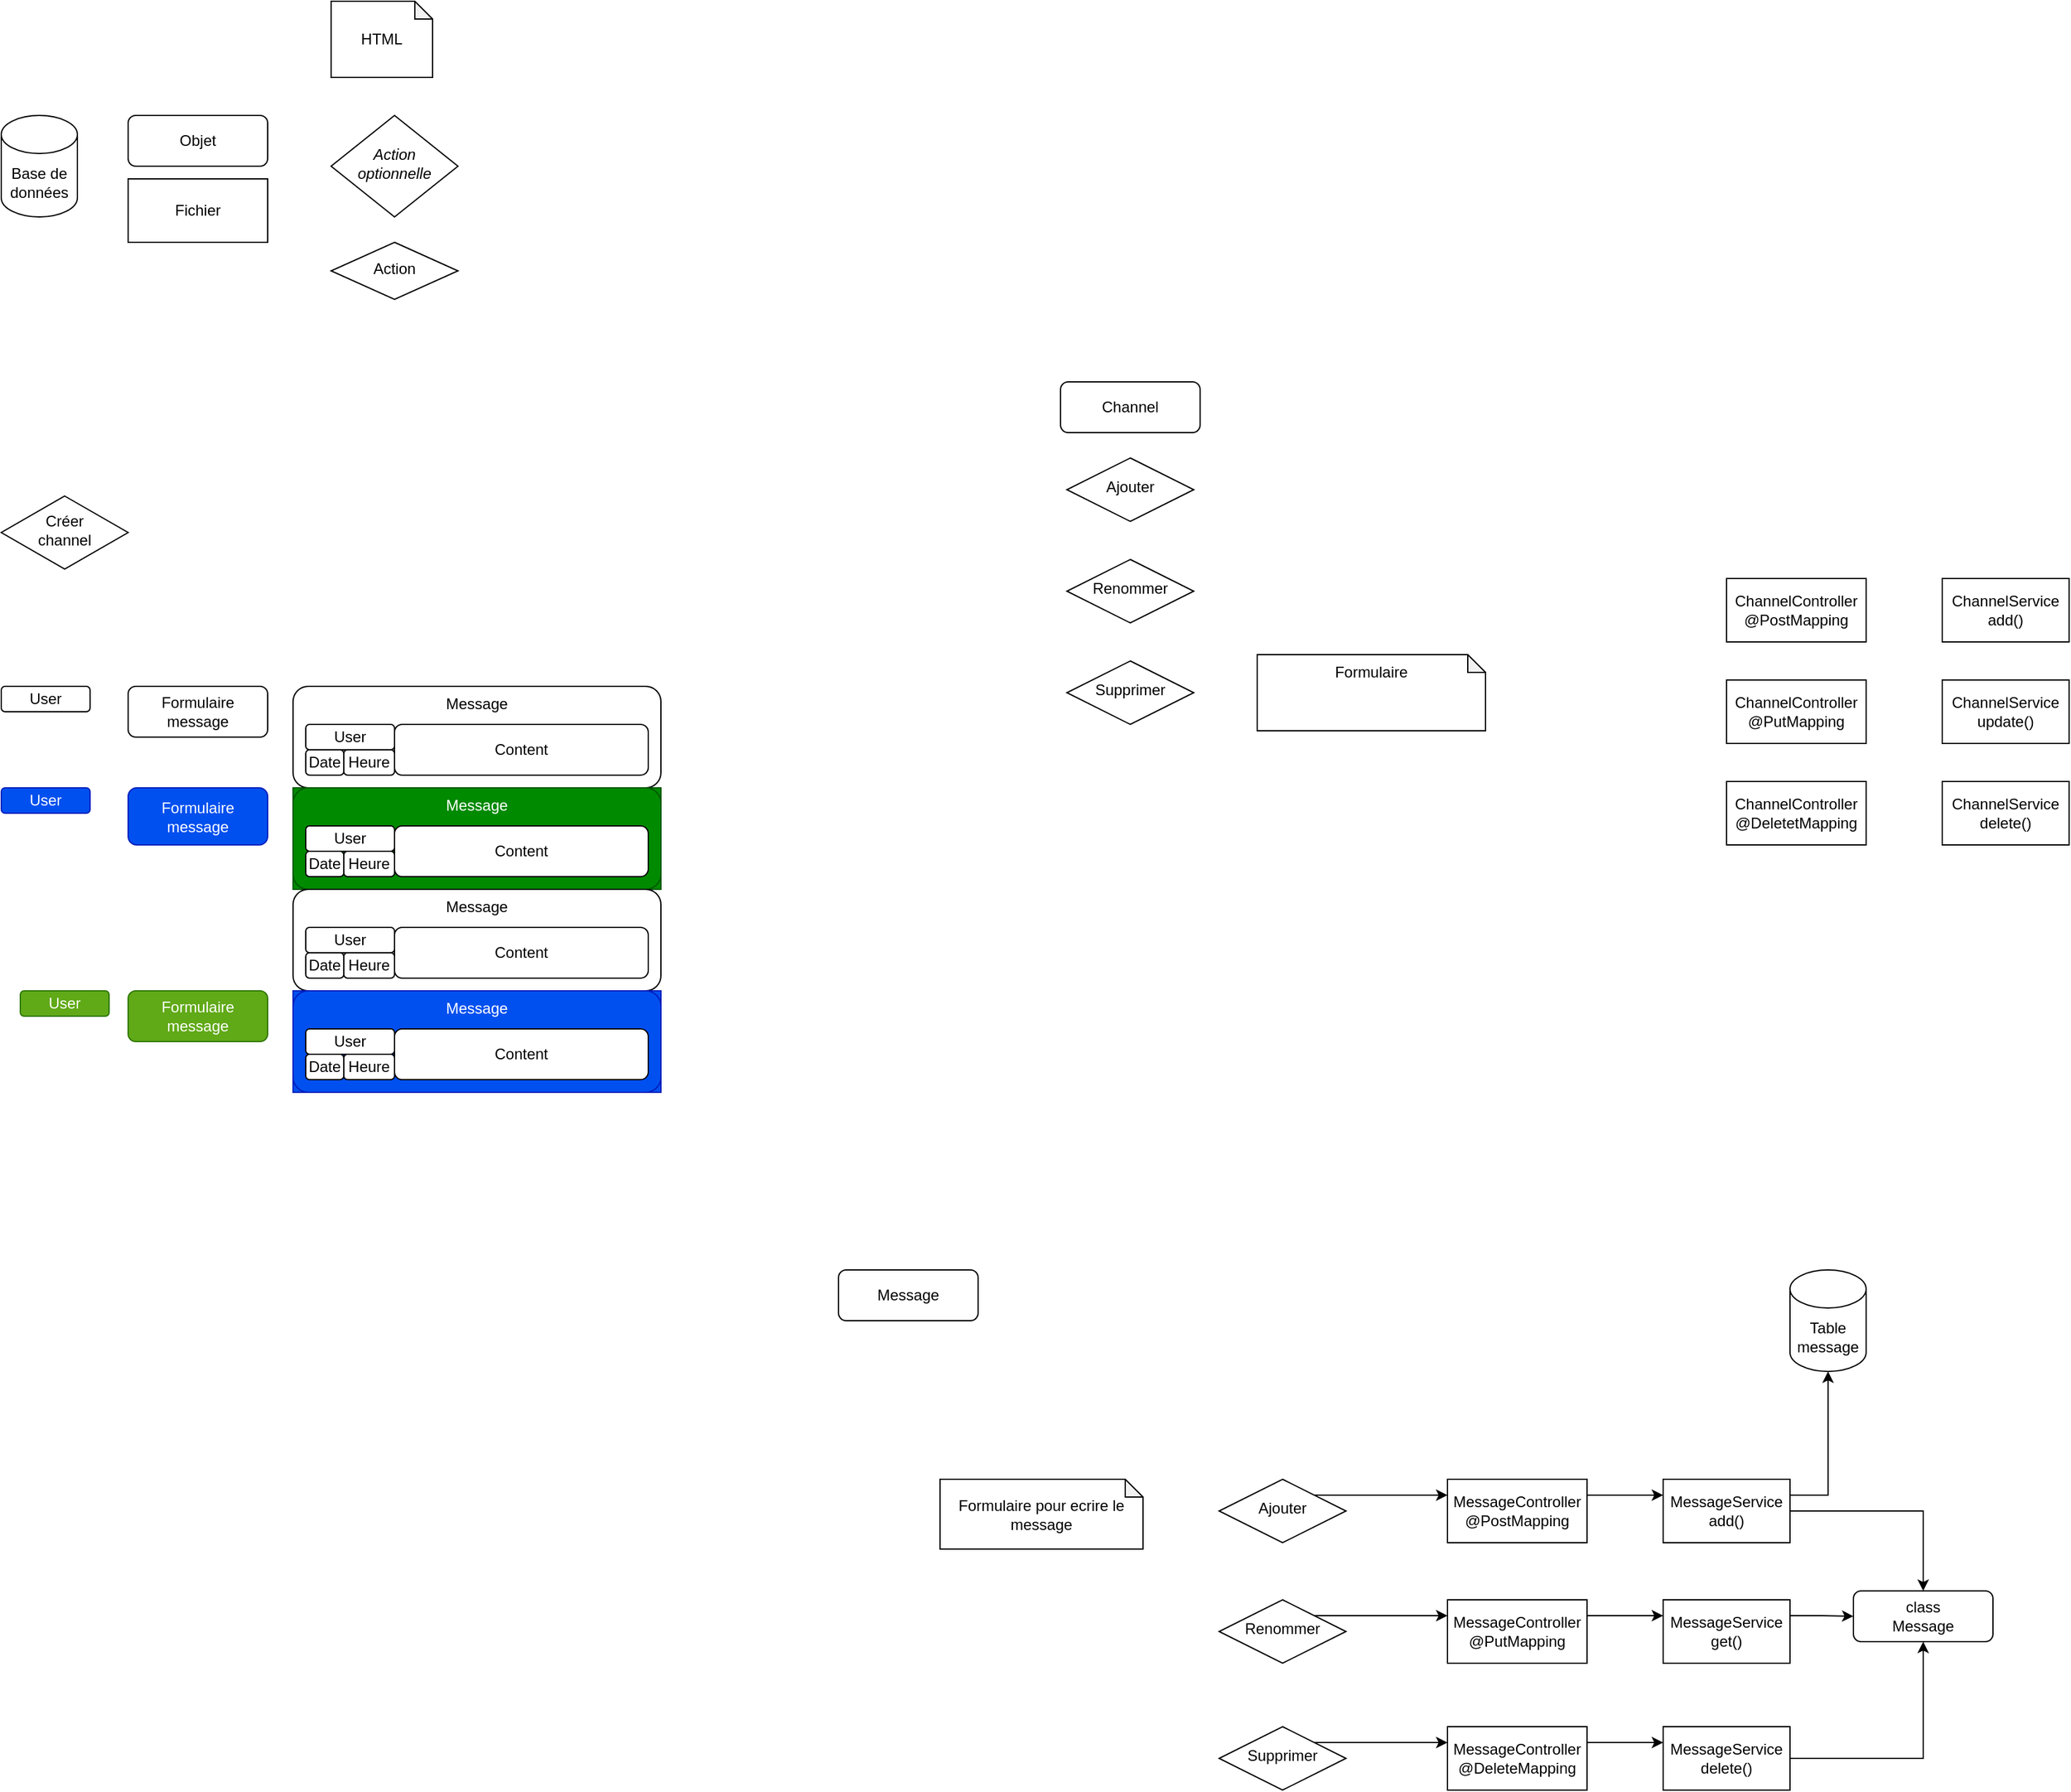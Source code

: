 <mxfile version="22.1.2" type="device">
  <diagram id="C5RBs43oDa-KdzZeNtuy" name="Page-1">
    <mxGraphModel dx="2987" dy="2421" grid="1" gridSize="10" guides="1" tooltips="1" connect="1" arrows="1" fold="1" page="1" pageScale="1" pageWidth="827" pageHeight="1169" math="0" shadow="0">
      <root>
        <mxCell id="WIyWlLk6GJQsqaUBKTNV-0" />
        <mxCell id="WIyWlLk6GJQsqaUBKTNV-1" parent="WIyWlLk6GJQsqaUBKTNV-0" />
        <mxCell id="fCYVEYt82M975vrO4vp9-27" value="Formulaire" style="shape=note;whiteSpace=wrap;html=1;backgroundOutline=1;darkOpacity=0.05;size=14;verticalAlign=top;" parent="WIyWlLk6GJQsqaUBKTNV-1" vertex="1">
          <mxGeometry x="240" y="225" width="180" height="60" as="geometry" />
        </mxCell>
        <mxCell id="WIyWlLk6GJQsqaUBKTNV-3" value="Channel" style="rounded=1;whiteSpace=wrap;html=1;fontSize=12;glass=0;strokeWidth=1;shadow=0;" parent="WIyWlLk6GJQsqaUBKTNV-1" vertex="1">
          <mxGeometry x="85" y="10" width="110" height="40" as="geometry" />
        </mxCell>
        <mxCell id="fCYVEYt82M975vrO4vp9-1" value="Ajouter" style="rhombus;whiteSpace=wrap;html=1;shadow=0;fontFamily=Helvetica;fontSize=12;align=center;strokeWidth=1;spacing=6;spacingTop=-4;" parent="WIyWlLk6GJQsqaUBKTNV-1" vertex="1">
          <mxGeometry x="90" y="70" width="100" height="50" as="geometry" />
        </mxCell>
        <mxCell id="fCYVEYt82M975vrO4vp9-3" value="Message" style="rounded=1;whiteSpace=wrap;html=1;fontSize=12;glass=0;strokeWidth=1;shadow=0;" parent="WIyWlLk6GJQsqaUBKTNV-1" vertex="1">
          <mxGeometry x="-90" y="710" width="110" height="40" as="geometry" />
        </mxCell>
        <mxCell id="fCYVEYt82M975vrO4vp9-7" value="ChannelController&lt;br&gt;@PostMapping" style="rounded=0;whiteSpace=wrap;html=1;fontSize=12;glass=0;strokeWidth=1;shadow=0;" parent="WIyWlLk6GJQsqaUBKTNV-1" vertex="1">
          <mxGeometry x="610" y="165" width="110" height="50" as="geometry" />
        </mxCell>
        <mxCell id="fCYVEYt82M975vrO4vp9-8" value="ChannelService&lt;br&gt;add()" style="rounded=0;whiteSpace=wrap;html=1;fontSize=12;glass=0;strokeWidth=1;shadow=0;" parent="WIyWlLk6GJQsqaUBKTNV-1" vertex="1">
          <mxGeometry x="780" y="165" width="100" height="50" as="geometry" />
        </mxCell>
        <mxCell id="fCYVEYt82M975vrO4vp9-14" value="Renommer" style="rhombus;whiteSpace=wrap;html=1;shadow=0;fontFamily=Helvetica;fontSize=12;align=center;strokeWidth=1;spacing=6;spacingTop=-4;" parent="WIyWlLk6GJQsqaUBKTNV-1" vertex="1">
          <mxGeometry x="90" y="150" width="100" height="50" as="geometry" />
        </mxCell>
        <mxCell id="fCYVEYt82M975vrO4vp9-15" value="Supprimer" style="rhombus;whiteSpace=wrap;html=1;shadow=0;fontFamily=Helvetica;fontSize=12;align=center;strokeWidth=1;spacing=6;spacingTop=-4;" parent="WIyWlLk6GJQsqaUBKTNV-1" vertex="1">
          <mxGeometry x="90" y="230" width="100" height="50" as="geometry" />
        </mxCell>
        <mxCell id="fCYVEYt82M975vrO4vp9-16" value="Objet" style="rounded=1;whiteSpace=wrap;html=1;fontSize=12;glass=0;strokeWidth=1;shadow=0;" parent="WIyWlLk6GJQsqaUBKTNV-1" vertex="1">
          <mxGeometry x="-650" y="-200" width="110" height="40" as="geometry" />
        </mxCell>
        <mxCell id="fCYVEYt82M975vrO4vp9-17" value="Fichier" style="rounded=0;whiteSpace=wrap;html=1;fontSize=12;glass=0;strokeWidth=1;shadow=0;" parent="WIyWlLk6GJQsqaUBKTNV-1" vertex="1">
          <mxGeometry x="-650" y="-150" width="110" height="50" as="geometry" />
        </mxCell>
        <mxCell id="fCYVEYt82M975vrO4vp9-19" value="Action optionnelle" style="rhombus;whiteSpace=wrap;html=1;shadow=0;fontFamily=Helvetica;fontSize=12;align=center;strokeWidth=1;spacing=6;spacingTop=-4;fontStyle=2" parent="WIyWlLk6GJQsqaUBKTNV-1" vertex="1">
          <mxGeometry x="-490" y="-200" width="100" height="80" as="geometry" />
        </mxCell>
        <mxCell id="fCYVEYt82M975vrO4vp9-20" value="Action" style="rhombus;whiteSpace=wrap;html=1;shadow=0;fontFamily=Helvetica;fontSize=12;align=center;strokeWidth=1;spacing=6;spacingTop=-4;" parent="WIyWlLk6GJQsqaUBKTNV-1" vertex="1">
          <mxGeometry x="-490" y="-100" width="100" height="45" as="geometry" />
        </mxCell>
        <mxCell id="p-DeDVZrh_AROveOaoDd-5" style="edgeStyle=orthogonalEdgeStyle;rounded=0;orthogonalLoop=1;jettySize=auto;html=1;exitX=1;exitY=0;exitDx=0;exitDy=0;entryX=0;entryY=0.25;entryDx=0;entryDy=0;" edge="1" parent="WIyWlLk6GJQsqaUBKTNV-1" source="fCYVEYt82M975vrO4vp9-24" target="fCYVEYt82M975vrO4vp9-61">
          <mxGeometry relative="1" as="geometry" />
        </mxCell>
        <mxCell id="fCYVEYt82M975vrO4vp9-24" value="Ajouter" style="rhombus;whiteSpace=wrap;html=1;shadow=0;fontFamily=Helvetica;fontSize=12;align=center;strokeWidth=1;spacing=6;spacingTop=-4;" parent="WIyWlLk6GJQsqaUBKTNV-1" vertex="1">
          <mxGeometry x="210" y="875" width="100" height="50" as="geometry" />
        </mxCell>
        <mxCell id="fCYVEYt82M975vrO4vp9-28" value="HTML" style="shape=note;whiteSpace=wrap;html=1;backgroundOutline=1;darkOpacity=0.05;size=14;" parent="WIyWlLk6GJQsqaUBKTNV-1" vertex="1">
          <mxGeometry x="-490" y="-290" width="80" height="60" as="geometry" />
        </mxCell>
        <mxCell id="fCYVEYt82M975vrO4vp9-33" value="ChannelService&lt;br&gt;update()" style="rounded=0;whiteSpace=wrap;html=1;fontSize=12;glass=0;strokeWidth=1;shadow=0;" parent="WIyWlLk6GJQsqaUBKTNV-1" vertex="1">
          <mxGeometry x="780" y="245" width="100" height="50" as="geometry" />
        </mxCell>
        <mxCell id="fCYVEYt82M975vrO4vp9-34" value="ChannelService&lt;br&gt;delete()" style="rounded=0;whiteSpace=wrap;html=1;fontSize=12;glass=0;strokeWidth=1;shadow=0;" parent="WIyWlLk6GJQsqaUBKTNV-1" vertex="1">
          <mxGeometry x="780" y="325" width="100" height="50" as="geometry" />
        </mxCell>
        <mxCell id="fCYVEYt82M975vrO4vp9-35" value="ChannelController&lt;br&gt;@PutMapping" style="rounded=0;whiteSpace=wrap;html=1;fontSize=12;glass=0;strokeWidth=1;shadow=0;" parent="WIyWlLk6GJQsqaUBKTNV-1" vertex="1">
          <mxGeometry x="610" y="245" width="110" height="50" as="geometry" />
        </mxCell>
        <mxCell id="fCYVEYt82M975vrO4vp9-36" value="ChannelController&lt;br&gt;@DeletetMapping" style="rounded=0;whiteSpace=wrap;html=1;fontSize=12;glass=0;strokeWidth=1;shadow=0;" parent="WIyWlLk6GJQsqaUBKTNV-1" vertex="1">
          <mxGeometry x="610" y="325" width="110" height="50" as="geometry" />
        </mxCell>
        <mxCell id="fCYVEYt82M975vrO4vp9-49" value="User" style="rounded=1;whiteSpace=wrap;html=1;fontSize=12;glass=0;strokeWidth=1;shadow=0;" parent="WIyWlLk6GJQsqaUBKTNV-1" vertex="1">
          <mxGeometry x="-750" y="250" width="70" height="20" as="geometry" />
        </mxCell>
        <mxCell id="fCYVEYt82M975vrO4vp9-50" value="User" style="rounded=1;whiteSpace=wrap;html=1;fontSize=12;glass=0;strokeWidth=1;shadow=0;fillColor=#0050ef;fontColor=#ffffff;strokeColor=#001DBC;" parent="WIyWlLk6GJQsqaUBKTNV-1" vertex="1">
          <mxGeometry x="-750" y="330" width="70" height="20" as="geometry" />
        </mxCell>
        <mxCell id="fCYVEYt82M975vrO4vp9-51" value="User" style="rounded=1;whiteSpace=wrap;html=1;fontSize=12;glass=0;strokeWidth=1;shadow=0;fillColor=#60a917;fontColor=#ffffff;strokeColor=#2D7600;" parent="WIyWlLk6GJQsqaUBKTNV-1" vertex="1">
          <mxGeometry x="-735" y="490" width="70" height="20" as="geometry" />
        </mxCell>
        <mxCell id="p-DeDVZrh_AROveOaoDd-6" style="edgeStyle=orthogonalEdgeStyle;rounded=0;orthogonalLoop=1;jettySize=auto;html=1;exitX=1;exitY=0.25;exitDx=0;exitDy=0;entryX=0;entryY=0.25;entryDx=0;entryDy=0;" edge="1" parent="WIyWlLk6GJQsqaUBKTNV-1" source="fCYVEYt82M975vrO4vp9-61" target="fCYVEYt82M975vrO4vp9-62">
          <mxGeometry relative="1" as="geometry" />
        </mxCell>
        <mxCell id="fCYVEYt82M975vrO4vp9-61" value="MessageController&lt;br&gt;@PostMapping" style="rounded=0;whiteSpace=wrap;html=1;fontSize=12;glass=0;strokeWidth=1;shadow=0;" parent="WIyWlLk6GJQsqaUBKTNV-1" vertex="1">
          <mxGeometry x="390" y="875" width="110" height="50" as="geometry" />
        </mxCell>
        <mxCell id="p-DeDVZrh_AROveOaoDd-7" style="edgeStyle=orthogonalEdgeStyle;rounded=0;orthogonalLoop=1;jettySize=auto;html=1;exitX=1;exitY=0.25;exitDx=0;exitDy=0;" edge="1" parent="WIyWlLk6GJQsqaUBKTNV-1" source="fCYVEYt82M975vrO4vp9-62" target="tl3bPKLl-0aJY7iHcNAw-0">
          <mxGeometry relative="1" as="geometry" />
        </mxCell>
        <mxCell id="p-DeDVZrh_AROveOaoDd-9" style="edgeStyle=orthogonalEdgeStyle;rounded=0;orthogonalLoop=1;jettySize=auto;html=1;exitX=1;exitY=0.5;exitDx=0;exitDy=0;entryX=0.5;entryY=0;entryDx=0;entryDy=0;" edge="1" parent="WIyWlLk6GJQsqaUBKTNV-1" source="fCYVEYt82M975vrO4vp9-62" target="p-DeDVZrh_AROveOaoDd-8">
          <mxGeometry relative="1" as="geometry" />
        </mxCell>
        <mxCell id="fCYVEYt82M975vrO4vp9-62" value="MessageService&lt;br&gt;add()" style="rounded=0;whiteSpace=wrap;html=1;fontSize=12;glass=0;strokeWidth=1;shadow=0;" parent="WIyWlLk6GJQsqaUBKTNV-1" vertex="1">
          <mxGeometry x="560" y="875" width="100" height="50" as="geometry" />
        </mxCell>
        <mxCell id="fCYVEYt82M975vrO4vp9-64" value="Formulaire pour ecrire le message" style="shape=note;whiteSpace=wrap;html=1;backgroundOutline=1;darkOpacity=0.05;size=14;" parent="WIyWlLk6GJQsqaUBKTNV-1" vertex="1">
          <mxGeometry x="-10" y="875" width="160" height="55" as="geometry" />
        </mxCell>
        <mxCell id="fCYVEYt82M975vrO4vp9-67" value="Créer&lt;br&gt;channel" style="rhombus;whiteSpace=wrap;html=1;shadow=0;fontFamily=Helvetica;fontSize=12;align=center;strokeWidth=1;spacing=6;spacingTop=-4;" parent="WIyWlLk6GJQsqaUBKTNV-1" vertex="1">
          <mxGeometry x="-750" y="100" width="100" height="57.5" as="geometry" />
        </mxCell>
        <mxCell id="fCYVEYt82M975vrO4vp9-69" value="Formulaire message" style="rounded=1;whiteSpace=wrap;html=1;fontSize=12;glass=0;strokeWidth=1;shadow=0;" parent="WIyWlLk6GJQsqaUBKTNV-1" vertex="1">
          <mxGeometry x="-650" y="250" width="110" height="40" as="geometry" />
        </mxCell>
        <mxCell id="fCYVEYt82M975vrO4vp9-70" value="Formulaire message" style="rounded=1;whiteSpace=wrap;html=1;fontSize=12;glass=0;strokeWidth=1;shadow=0;fillColor=#0050ef;fontColor=#ffffff;strokeColor=#001DBC;" parent="WIyWlLk6GJQsqaUBKTNV-1" vertex="1">
          <mxGeometry x="-650" y="330" width="110" height="45" as="geometry" />
        </mxCell>
        <mxCell id="fCYVEYt82M975vrO4vp9-71" value="Formulaire message" style="rounded=1;whiteSpace=wrap;html=1;fontSize=12;glass=0;strokeWidth=1;shadow=0;fillColor=#60a917;fontColor=#ffffff;strokeColor=#2D7600;" parent="WIyWlLk6GJQsqaUBKTNV-1" vertex="1">
          <mxGeometry x="-650" y="490" width="110" height="40" as="geometry" />
        </mxCell>
        <mxCell id="fCYVEYt82M975vrO4vp9-95" value="" style="group" parent="WIyWlLk6GJQsqaUBKTNV-1" vertex="1" connectable="0">
          <mxGeometry x="-520" y="250" width="290" height="80" as="geometry" />
        </mxCell>
        <mxCell id="fCYVEYt82M975vrO4vp9-72" value="Message" style="rounded=1;whiteSpace=wrap;html=1;fontSize=12;glass=0;strokeWidth=1;shadow=0;verticalAlign=top;" parent="fCYVEYt82M975vrO4vp9-95" vertex="1">
          <mxGeometry width="290" height="80" as="geometry" />
        </mxCell>
        <mxCell id="fCYVEYt82M975vrO4vp9-73" value="Content" style="rounded=1;whiteSpace=wrap;html=1;fontSize=12;glass=0;strokeWidth=1;shadow=0;" parent="fCYVEYt82M975vrO4vp9-95" vertex="1">
          <mxGeometry x="80" y="30" width="200" height="40" as="geometry" />
        </mxCell>
        <mxCell id="fCYVEYt82M975vrO4vp9-74" value="Date" style="rounded=1;whiteSpace=wrap;html=1;fontSize=12;glass=0;strokeWidth=1;shadow=0;" parent="fCYVEYt82M975vrO4vp9-95" vertex="1">
          <mxGeometry x="10" y="50" width="30" height="20" as="geometry" />
        </mxCell>
        <mxCell id="fCYVEYt82M975vrO4vp9-75" value="Heure" style="rounded=1;whiteSpace=wrap;html=1;fontSize=12;glass=0;strokeWidth=1;shadow=0;" parent="fCYVEYt82M975vrO4vp9-95" vertex="1">
          <mxGeometry x="40" y="50" width="40" height="20" as="geometry" />
        </mxCell>
        <mxCell id="fCYVEYt82M975vrO4vp9-94" value="User" style="rounded=1;whiteSpace=wrap;html=1;fontSize=12;glass=0;strokeWidth=1;shadow=0;" parent="fCYVEYt82M975vrO4vp9-95" vertex="1">
          <mxGeometry x="10" y="30" width="70" height="20" as="geometry" />
        </mxCell>
        <mxCell id="fCYVEYt82M975vrO4vp9-96" value="" style="group;fillColor=#008a00;fontColor=#ffffff;strokeColor=#005700;" parent="WIyWlLk6GJQsqaUBKTNV-1" vertex="1" connectable="0">
          <mxGeometry x="-520" y="330" width="290" height="80" as="geometry" />
        </mxCell>
        <mxCell id="fCYVEYt82M975vrO4vp9-97" value="Message" style="rounded=1;whiteSpace=wrap;html=1;fontSize=12;glass=0;strokeWidth=1;shadow=0;verticalAlign=top;fillColor=#008a00;fontColor=#ffffff;strokeColor=#005700;" parent="fCYVEYt82M975vrO4vp9-96" vertex="1">
          <mxGeometry width="290" height="80" as="geometry" />
        </mxCell>
        <mxCell id="fCYVEYt82M975vrO4vp9-98" value="Content" style="rounded=1;whiteSpace=wrap;html=1;fontSize=12;glass=0;strokeWidth=1;shadow=0;" parent="fCYVEYt82M975vrO4vp9-96" vertex="1">
          <mxGeometry x="80" y="30" width="200" height="40" as="geometry" />
        </mxCell>
        <mxCell id="fCYVEYt82M975vrO4vp9-99" value="Date" style="rounded=1;whiteSpace=wrap;html=1;fontSize=12;glass=0;strokeWidth=1;shadow=0;" parent="fCYVEYt82M975vrO4vp9-96" vertex="1">
          <mxGeometry x="10" y="50" width="30" height="20" as="geometry" />
        </mxCell>
        <mxCell id="fCYVEYt82M975vrO4vp9-100" value="Heure" style="rounded=1;whiteSpace=wrap;html=1;fontSize=12;glass=0;strokeWidth=1;shadow=0;" parent="fCYVEYt82M975vrO4vp9-96" vertex="1">
          <mxGeometry x="40" y="50" width="40" height="20" as="geometry" />
        </mxCell>
        <mxCell id="fCYVEYt82M975vrO4vp9-101" value="User" style="rounded=1;whiteSpace=wrap;html=1;fontSize=12;glass=0;strokeWidth=1;shadow=0;" parent="fCYVEYt82M975vrO4vp9-96" vertex="1">
          <mxGeometry x="10" y="30" width="70" height="20" as="geometry" />
        </mxCell>
        <mxCell id="fCYVEYt82M975vrO4vp9-102" value="" style="group" parent="WIyWlLk6GJQsqaUBKTNV-1" vertex="1" connectable="0">
          <mxGeometry x="-520" y="410" width="290" height="80" as="geometry" />
        </mxCell>
        <mxCell id="fCYVEYt82M975vrO4vp9-103" value="Message" style="rounded=1;whiteSpace=wrap;html=1;fontSize=12;glass=0;strokeWidth=1;shadow=0;verticalAlign=top;" parent="fCYVEYt82M975vrO4vp9-102" vertex="1">
          <mxGeometry width="290" height="80" as="geometry" />
        </mxCell>
        <mxCell id="fCYVEYt82M975vrO4vp9-104" value="Content" style="rounded=1;whiteSpace=wrap;html=1;fontSize=12;glass=0;strokeWidth=1;shadow=0;" parent="fCYVEYt82M975vrO4vp9-102" vertex="1">
          <mxGeometry x="80" y="30" width="200" height="40" as="geometry" />
        </mxCell>
        <mxCell id="fCYVEYt82M975vrO4vp9-105" value="Date" style="rounded=1;whiteSpace=wrap;html=1;fontSize=12;glass=0;strokeWidth=1;shadow=0;" parent="fCYVEYt82M975vrO4vp9-102" vertex="1">
          <mxGeometry x="10" y="50" width="30" height="20" as="geometry" />
        </mxCell>
        <mxCell id="fCYVEYt82M975vrO4vp9-106" value="Heure" style="rounded=1;whiteSpace=wrap;html=1;fontSize=12;glass=0;strokeWidth=1;shadow=0;" parent="fCYVEYt82M975vrO4vp9-102" vertex="1">
          <mxGeometry x="40" y="50" width="40" height="20" as="geometry" />
        </mxCell>
        <mxCell id="fCYVEYt82M975vrO4vp9-107" value="User" style="rounded=1;whiteSpace=wrap;html=1;fontSize=12;glass=0;strokeWidth=1;shadow=0;" parent="fCYVEYt82M975vrO4vp9-102" vertex="1">
          <mxGeometry x="10" y="30" width="70" height="20" as="geometry" />
        </mxCell>
        <mxCell id="fCYVEYt82M975vrO4vp9-108" value="" style="group;fillColor=#0050ef;fontColor=#ffffff;strokeColor=#001DBC;" parent="WIyWlLk6GJQsqaUBKTNV-1" vertex="1" connectable="0">
          <mxGeometry x="-520" y="490" width="290" height="80" as="geometry" />
        </mxCell>
        <mxCell id="fCYVEYt82M975vrO4vp9-109" value="Message" style="rounded=1;whiteSpace=wrap;html=1;fontSize=12;glass=0;strokeWidth=1;shadow=0;verticalAlign=top;fillColor=#0050ef;fontColor=#ffffff;strokeColor=#001DBC;" parent="fCYVEYt82M975vrO4vp9-108" vertex="1">
          <mxGeometry width="290" height="80" as="geometry" />
        </mxCell>
        <mxCell id="fCYVEYt82M975vrO4vp9-110" value="Content" style="rounded=1;whiteSpace=wrap;html=1;fontSize=12;glass=0;strokeWidth=1;shadow=0;" parent="fCYVEYt82M975vrO4vp9-108" vertex="1">
          <mxGeometry x="80" y="30" width="200" height="40" as="geometry" />
        </mxCell>
        <mxCell id="fCYVEYt82M975vrO4vp9-111" value="Date" style="rounded=1;whiteSpace=wrap;html=1;fontSize=12;glass=0;strokeWidth=1;shadow=0;" parent="fCYVEYt82M975vrO4vp9-108" vertex="1">
          <mxGeometry x="10" y="50" width="30" height="20" as="geometry" />
        </mxCell>
        <mxCell id="fCYVEYt82M975vrO4vp9-112" value="Heure" style="rounded=1;whiteSpace=wrap;html=1;fontSize=12;glass=0;strokeWidth=1;shadow=0;" parent="fCYVEYt82M975vrO4vp9-108" vertex="1">
          <mxGeometry x="40" y="50" width="40" height="20" as="geometry" />
        </mxCell>
        <mxCell id="fCYVEYt82M975vrO4vp9-113" value="User" style="rounded=1;whiteSpace=wrap;html=1;fontSize=12;glass=0;strokeWidth=1;shadow=0;" parent="fCYVEYt82M975vrO4vp9-108" vertex="1">
          <mxGeometry x="10" y="30" width="70" height="20" as="geometry" />
        </mxCell>
        <mxCell id="tl3bPKLl-0aJY7iHcNAw-0" value="Table&lt;br&gt;message" style="shape=cylinder3;whiteSpace=wrap;html=1;boundedLbl=1;backgroundOutline=1;size=15;" parent="WIyWlLk6GJQsqaUBKTNV-1" vertex="1">
          <mxGeometry x="660" y="710" width="60" height="80" as="geometry" />
        </mxCell>
        <mxCell id="tl3bPKLl-0aJY7iHcNAw-1" value="Base de données" style="shape=cylinder3;whiteSpace=wrap;html=1;boundedLbl=1;backgroundOutline=1;size=15;" parent="WIyWlLk6GJQsqaUBKTNV-1" vertex="1">
          <mxGeometry x="-750" y="-200" width="60" height="80" as="geometry" />
        </mxCell>
        <mxCell id="p-DeDVZrh_AROveOaoDd-14" style="edgeStyle=orthogonalEdgeStyle;rounded=0;orthogonalLoop=1;jettySize=auto;html=1;exitX=1;exitY=0;exitDx=0;exitDy=0;entryX=0;entryY=0.25;entryDx=0;entryDy=0;" edge="1" parent="WIyWlLk6GJQsqaUBKTNV-1" source="tl3bPKLl-0aJY7iHcNAw-7" target="p-DeDVZrh_AROveOaoDd-10">
          <mxGeometry relative="1" as="geometry" />
        </mxCell>
        <mxCell id="tl3bPKLl-0aJY7iHcNAw-7" value="Renommer" style="rhombus;whiteSpace=wrap;html=1;shadow=0;fontFamily=Helvetica;fontSize=12;align=center;strokeWidth=1;spacing=6;spacingTop=-4;" parent="WIyWlLk6GJQsqaUBKTNV-1" vertex="1">
          <mxGeometry x="210" y="970" width="100" height="50" as="geometry" />
        </mxCell>
        <mxCell id="p-DeDVZrh_AROveOaoDd-17" style="edgeStyle=orthogonalEdgeStyle;rounded=0;orthogonalLoop=1;jettySize=auto;html=1;exitX=1;exitY=0;exitDx=0;exitDy=0;entryX=0;entryY=0.25;entryDx=0;entryDy=0;" edge="1" parent="WIyWlLk6GJQsqaUBKTNV-1" source="tl3bPKLl-0aJY7iHcNAw-8" target="p-DeDVZrh_AROveOaoDd-12">
          <mxGeometry relative="1" as="geometry" />
        </mxCell>
        <mxCell id="tl3bPKLl-0aJY7iHcNAw-8" value="Supprimer" style="rhombus;whiteSpace=wrap;html=1;shadow=0;fontFamily=Helvetica;fontSize=12;align=center;strokeWidth=1;spacing=6;spacingTop=-4;" parent="WIyWlLk6GJQsqaUBKTNV-1" vertex="1">
          <mxGeometry x="210" y="1070" width="100" height="50" as="geometry" />
        </mxCell>
        <mxCell id="p-DeDVZrh_AROveOaoDd-8" value="class &lt;br&gt;Message" style="rounded=1;whiteSpace=wrap;html=1;fontSize=12;glass=0;strokeWidth=1;shadow=0;" vertex="1" parent="WIyWlLk6GJQsqaUBKTNV-1">
          <mxGeometry x="710" y="963" width="110" height="40" as="geometry" />
        </mxCell>
        <mxCell id="p-DeDVZrh_AROveOaoDd-15" style="edgeStyle=orthogonalEdgeStyle;rounded=0;orthogonalLoop=1;jettySize=auto;html=1;exitX=1;exitY=0.25;exitDx=0;exitDy=0;entryX=0;entryY=0.25;entryDx=0;entryDy=0;" edge="1" parent="WIyWlLk6GJQsqaUBKTNV-1" source="p-DeDVZrh_AROveOaoDd-10" target="p-DeDVZrh_AROveOaoDd-11">
          <mxGeometry relative="1" as="geometry" />
        </mxCell>
        <mxCell id="p-DeDVZrh_AROveOaoDd-10" value="MessageController&lt;br&gt;@PutMapping" style="rounded=0;whiteSpace=wrap;html=1;fontSize=12;glass=0;strokeWidth=1;shadow=0;" vertex="1" parent="WIyWlLk6GJQsqaUBKTNV-1">
          <mxGeometry x="390" y="970" width="110" height="50" as="geometry" />
        </mxCell>
        <mxCell id="p-DeDVZrh_AROveOaoDd-16" style="edgeStyle=orthogonalEdgeStyle;rounded=0;orthogonalLoop=1;jettySize=auto;html=1;exitX=1;exitY=0.25;exitDx=0;exitDy=0;entryX=0;entryY=0.5;entryDx=0;entryDy=0;" edge="1" parent="WIyWlLk6GJQsqaUBKTNV-1" source="p-DeDVZrh_AROveOaoDd-11" target="p-DeDVZrh_AROveOaoDd-8">
          <mxGeometry relative="1" as="geometry" />
        </mxCell>
        <mxCell id="p-DeDVZrh_AROveOaoDd-11" value="MessageService&lt;br&gt;get()" style="rounded=0;whiteSpace=wrap;html=1;fontSize=12;glass=0;strokeWidth=1;shadow=0;" vertex="1" parent="WIyWlLk6GJQsqaUBKTNV-1">
          <mxGeometry x="560" y="970" width="100" height="50" as="geometry" />
        </mxCell>
        <mxCell id="p-DeDVZrh_AROveOaoDd-18" style="edgeStyle=orthogonalEdgeStyle;rounded=0;orthogonalLoop=1;jettySize=auto;html=1;exitX=1;exitY=0.25;exitDx=0;exitDy=0;entryX=0;entryY=0.25;entryDx=0;entryDy=0;" edge="1" parent="WIyWlLk6GJQsqaUBKTNV-1" source="p-DeDVZrh_AROveOaoDd-12" target="p-DeDVZrh_AROveOaoDd-13">
          <mxGeometry relative="1" as="geometry" />
        </mxCell>
        <mxCell id="p-DeDVZrh_AROveOaoDd-12" value="MessageController&lt;br&gt;@DeleteMapping" style="rounded=0;whiteSpace=wrap;html=1;fontSize=12;glass=0;strokeWidth=1;shadow=0;" vertex="1" parent="WIyWlLk6GJQsqaUBKTNV-1">
          <mxGeometry x="390" y="1070" width="110" height="50" as="geometry" />
        </mxCell>
        <mxCell id="p-DeDVZrh_AROveOaoDd-19" style="edgeStyle=orthogonalEdgeStyle;rounded=0;orthogonalLoop=1;jettySize=auto;html=1;exitX=1;exitY=0.5;exitDx=0;exitDy=0;entryX=0.5;entryY=1;entryDx=0;entryDy=0;" edge="1" parent="WIyWlLk6GJQsqaUBKTNV-1" source="p-DeDVZrh_AROveOaoDd-13" target="p-DeDVZrh_AROveOaoDd-8">
          <mxGeometry relative="1" as="geometry" />
        </mxCell>
        <mxCell id="p-DeDVZrh_AROveOaoDd-13" value="MessageService&lt;br&gt;delete()" style="rounded=0;whiteSpace=wrap;html=1;fontSize=12;glass=0;strokeWidth=1;shadow=0;" vertex="1" parent="WIyWlLk6GJQsqaUBKTNV-1">
          <mxGeometry x="560" y="1070" width="100" height="50" as="geometry" />
        </mxCell>
      </root>
    </mxGraphModel>
  </diagram>
</mxfile>
